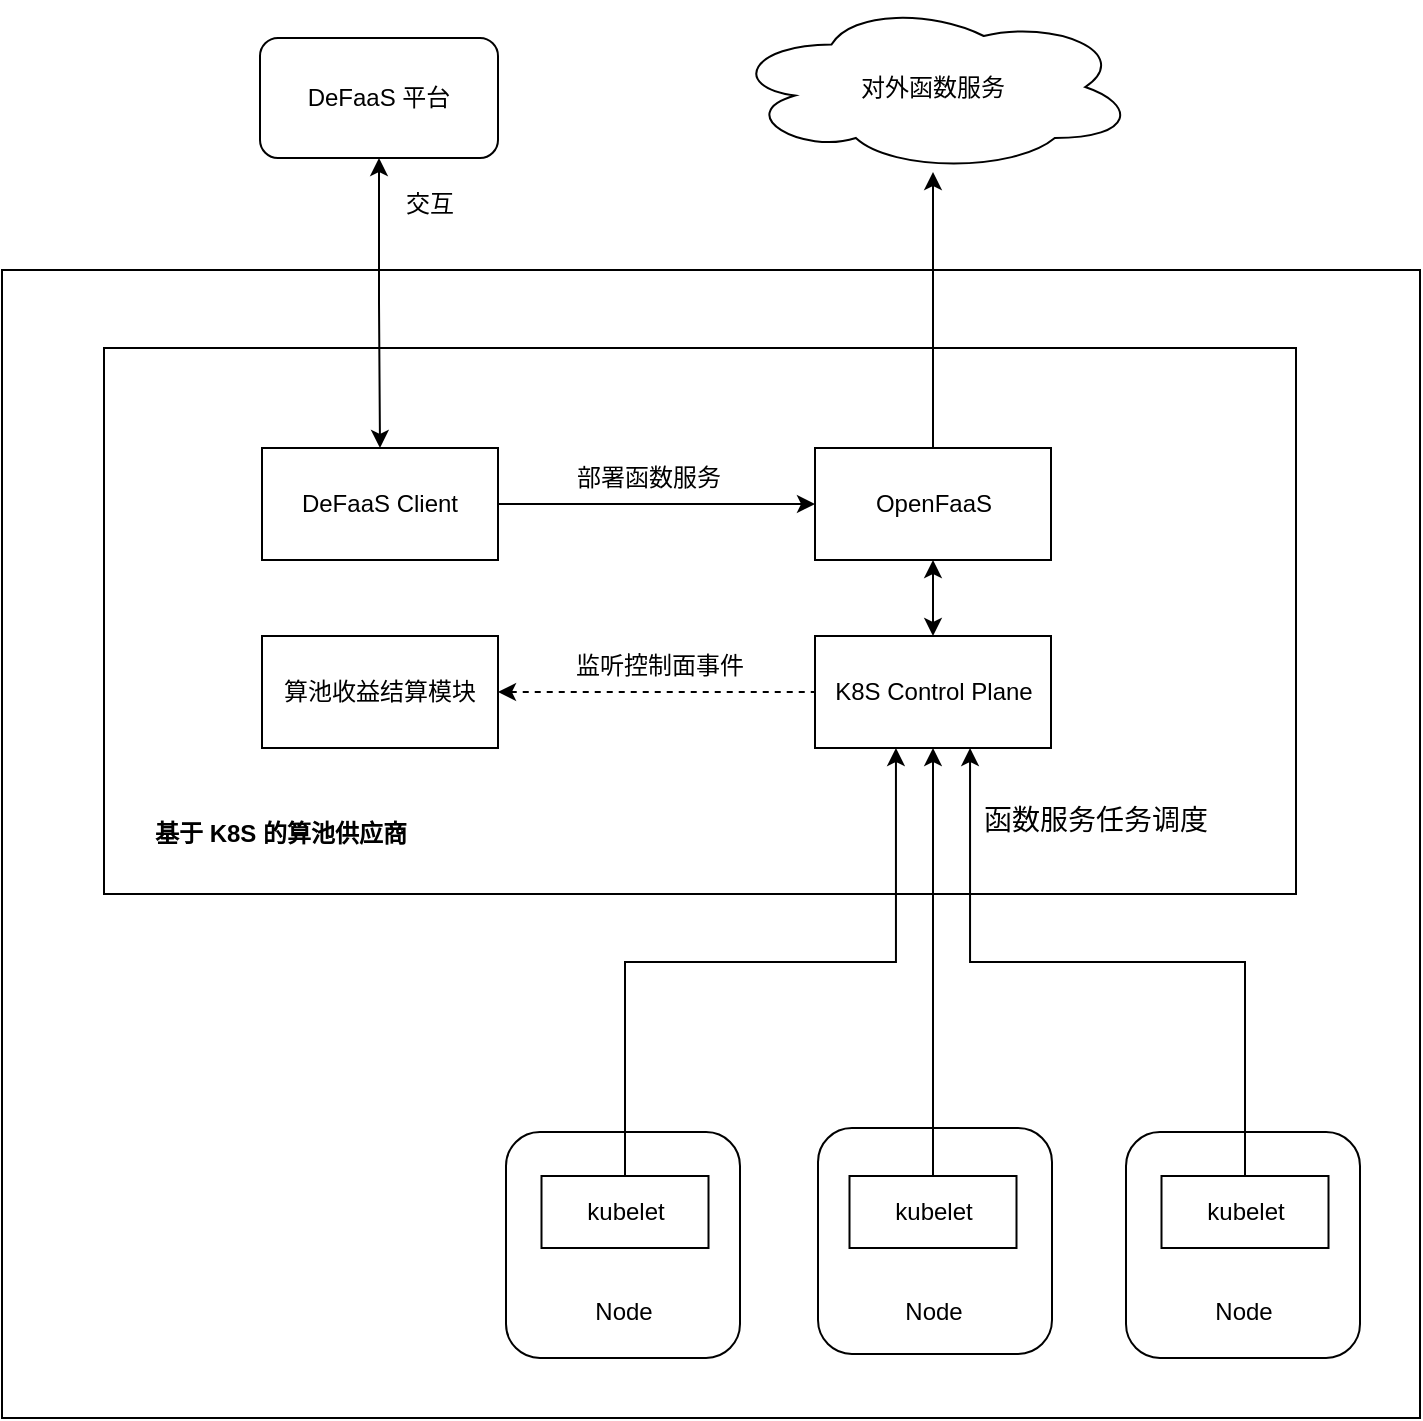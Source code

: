 <mxfile version="14.1.8" type="device"><diagram id="SSlRZFzaxpUiepgE_xWo" name="第 1 页"><mxGraphModel dx="1142" dy="806" grid="0" gridSize="10" guides="1" tooltips="1" connect="1" arrows="1" fold="1" page="1" pageScale="1" pageWidth="1920" pageHeight="1200" math="0" shadow="0"><root><mxCell id="0"/><mxCell id="1" parent="0"/><mxCell id="QUMcyluxvMN0dFcV3kBP-1" value="" style="rounded=0;whiteSpace=wrap;html=1;fontSize=14;" vertex="1" parent="1"><mxGeometry x="227" y="150" width="709" height="574" as="geometry"/></mxCell><mxCell id="QUMcyluxvMN0dFcV3kBP-4" value="" style="rounded=0;whiteSpace=wrap;html=1;fontSize=14;" vertex="1" parent="1"><mxGeometry x="278" y="189" width="596" height="273" as="geometry"/></mxCell><mxCell id="6cMCeLFBHYEs8tGhXKVg-70" value="" style="rounded=1;whiteSpace=wrap;html=1;" parent="1" vertex="1"><mxGeometry x="635" y="579" width="117" height="113" as="geometry"/></mxCell><mxCell id="6cMCeLFBHYEs8tGhXKVg-42" style="edgeStyle=orthogonalEdgeStyle;rounded=0;orthogonalLoop=1;jettySize=auto;html=1;entryX=0.5;entryY=0;entryDx=0;entryDy=0;startArrow=classic;startFill=1;" parent="1" source="6cMCeLFBHYEs8tGhXKVg-1" target="6cMCeLFBHYEs8tGhXKVg-40" edge="1"><mxGeometry relative="1" as="geometry"/></mxCell><mxCell id="6cMCeLFBHYEs8tGhXKVg-1" value="DeFaaS 平台" style="rounded=1;whiteSpace=wrap;html=1;" parent="1" vertex="1"><mxGeometry x="356" y="34" width="119" height="60" as="geometry"/></mxCell><mxCell id="6cMCeLFBHYEs8tGhXKVg-45" style="edgeStyle=orthogonalEdgeStyle;rounded=0;orthogonalLoop=1;jettySize=auto;html=1;startArrow=classic;startFill=1;endArrow=none;endFill=0;" parent="1" source="6cMCeLFBHYEs8tGhXKVg-3" target="6cMCeLFBHYEs8tGhXKVg-37" edge="1"><mxGeometry relative="1" as="geometry"/></mxCell><mxCell id="6cMCeLFBHYEs8tGhXKVg-3" value="对外函数服务" style="ellipse;shape=cloud;whiteSpace=wrap;html=1;" parent="1" vertex="1"><mxGeometry x="591" y="16" width="203" height="85" as="geometry"/></mxCell><mxCell id="6cMCeLFBHYEs8tGhXKVg-36" value="K8S Control Plane" style="rounded=0;whiteSpace=wrap;html=1;" parent="1" vertex="1"><mxGeometry x="633.5" y="333" width="118" height="56" as="geometry"/></mxCell><mxCell id="6cMCeLFBHYEs8tGhXKVg-46" style="edgeStyle=orthogonalEdgeStyle;rounded=0;orthogonalLoop=1;jettySize=auto;html=1;exitX=0.5;exitY=1;exitDx=0;exitDy=0;entryX=0.5;entryY=0;entryDx=0;entryDy=0;startArrow=classic;startFill=1;" parent="1" source="6cMCeLFBHYEs8tGhXKVg-37" target="6cMCeLFBHYEs8tGhXKVg-36" edge="1"><mxGeometry relative="1" as="geometry"/></mxCell><mxCell id="6cMCeLFBHYEs8tGhXKVg-37" value="OpenFaaS" style="rounded=0;whiteSpace=wrap;html=1;" parent="1" vertex="1"><mxGeometry x="633.5" y="239" width="118" height="56" as="geometry"/></mxCell><mxCell id="6cMCeLFBHYEs8tGhXKVg-47" style="edgeStyle=orthogonalEdgeStyle;rounded=0;orthogonalLoop=1;jettySize=auto;html=1;startArrow=classic;startFill=1;endArrow=none;endFill=0;dashed=1;" parent="1" source="6cMCeLFBHYEs8tGhXKVg-39" target="6cMCeLFBHYEs8tGhXKVg-36" edge="1"><mxGeometry relative="1" as="geometry"/></mxCell><mxCell id="6cMCeLFBHYEs8tGhXKVg-39" value="算池收益结算模块" style="rounded=0;whiteSpace=wrap;html=1;" parent="1" vertex="1"><mxGeometry x="357" y="333" width="118" height="56" as="geometry"/></mxCell><mxCell id="6cMCeLFBHYEs8tGhXKVg-44" style="edgeStyle=orthogonalEdgeStyle;rounded=0;orthogonalLoop=1;jettySize=auto;html=1;entryX=0;entryY=0.5;entryDx=0;entryDy=0;startArrow=none;startFill=0;" parent="1" source="6cMCeLFBHYEs8tGhXKVg-40" target="6cMCeLFBHYEs8tGhXKVg-37" edge="1"><mxGeometry relative="1" as="geometry"/></mxCell><mxCell id="6cMCeLFBHYEs8tGhXKVg-40" value="DeFaaS Client" style="rounded=0;whiteSpace=wrap;html=1;" parent="1" vertex="1"><mxGeometry x="357" y="239" width="118" height="56" as="geometry"/></mxCell><mxCell id="6cMCeLFBHYEs8tGhXKVg-96" style="edgeStyle=elbowEdgeStyle;rounded=0;orthogonalLoop=1;jettySize=auto;elbow=vertical;html=1;startArrow=none;startFill=0;endArrow=classic;endFill=1;entryX=0.5;entryY=1;entryDx=0;entryDy=0;" parent="1" source="6cMCeLFBHYEs8tGhXKVg-51" target="6cMCeLFBHYEs8tGhXKVg-36" edge="1"><mxGeometry relative="1" as="geometry"><mxPoint x="694" y="419" as="targetPoint"/></mxGeometry></mxCell><mxCell id="6cMCeLFBHYEs8tGhXKVg-51" value="kubelet" style="rounded=0;whiteSpace=wrap;html=1;" parent="1" vertex="1"><mxGeometry x="650.75" y="603" width="83.5" height="36" as="geometry"/></mxCell><mxCell id="6cMCeLFBHYEs8tGhXKVg-71" value="Node" style="text;html=1;strokeColor=none;fillColor=none;align=center;verticalAlign=middle;whiteSpace=wrap;rounded=0;" parent="1" vertex="1"><mxGeometry x="672.5" y="661" width="40" height="20" as="geometry"/></mxCell><mxCell id="6cMCeLFBHYEs8tGhXKVg-73" value="" style="rounded=1;whiteSpace=wrap;html=1;" parent="1" vertex="1"><mxGeometry x="789" y="581" width="117" height="113" as="geometry"/></mxCell><mxCell id="6cMCeLFBHYEs8tGhXKVg-92" style="edgeStyle=elbowEdgeStyle;rounded=0;orthogonalLoop=1;jettySize=auto;elbow=vertical;html=1;entryX=0.657;entryY=1;entryDx=0;entryDy=0;entryPerimeter=0;startArrow=none;startFill=0;endArrow=classic;endFill=1;" parent="1" source="6cMCeLFBHYEs8tGhXKVg-74" target="6cMCeLFBHYEs8tGhXKVg-36" edge="1"><mxGeometry relative="1" as="geometry"/></mxCell><mxCell id="6cMCeLFBHYEs8tGhXKVg-74" value="kubelet" style="rounded=0;whiteSpace=wrap;html=1;" parent="1" vertex="1"><mxGeometry x="806.75" y="603" width="83.5" height="36" as="geometry"/></mxCell><mxCell id="6cMCeLFBHYEs8tGhXKVg-75" value="Node" style="text;html=1;strokeColor=none;fillColor=none;align=center;verticalAlign=middle;whiteSpace=wrap;rounded=0;" parent="1" vertex="1"><mxGeometry x="827.5" y="661" width="40" height="20" as="geometry"/></mxCell><mxCell id="6cMCeLFBHYEs8tGhXKVg-76" value="" style="rounded=1;whiteSpace=wrap;html=1;" parent="1" vertex="1"><mxGeometry x="479" y="581" width="117" height="113" as="geometry"/></mxCell><mxCell id="6cMCeLFBHYEs8tGhXKVg-93" style="edgeStyle=elbowEdgeStyle;rounded=0;orthogonalLoop=1;jettySize=auto;elbow=vertical;html=1;entryX=0.343;entryY=1;entryDx=0;entryDy=0;entryPerimeter=0;startArrow=none;startFill=0;endArrow=classic;endFill=1;" parent="1" source="6cMCeLFBHYEs8tGhXKVg-77" target="6cMCeLFBHYEs8tGhXKVg-36" edge="1"><mxGeometry relative="1" as="geometry"/></mxCell><mxCell id="6cMCeLFBHYEs8tGhXKVg-77" value="kubelet" style="rounded=0;whiteSpace=wrap;html=1;" parent="1" vertex="1"><mxGeometry x="496.75" y="603" width="83.5" height="36" as="geometry"/></mxCell><mxCell id="6cMCeLFBHYEs8tGhXKVg-78" value="Node" style="text;html=1;strokeColor=none;fillColor=none;align=center;verticalAlign=middle;whiteSpace=wrap;rounded=0;" parent="1" vertex="1"><mxGeometry x="517.5" y="661" width="40" height="20" as="geometry"/></mxCell><mxCell id="6cMCeLFBHYEs8tGhXKVg-89" value="&lt;b&gt;基于 K8S 的算池供应商&lt;/b&gt;" style="text;html=1;strokeColor=none;fillColor=none;align=center;verticalAlign=middle;whiteSpace=wrap;rounded=0;" parent="1" vertex="1"><mxGeometry x="281" y="418" width="171" height="28" as="geometry"/></mxCell><mxCell id="SatGy1-Xf8orv5UjwY0O-1" value="交互" style="text;html=1;strokeColor=none;fillColor=none;align=center;verticalAlign=middle;whiteSpace=wrap;rounded=0;" parent="1" vertex="1"><mxGeometry x="421" y="107" width="40" height="20" as="geometry"/></mxCell><mxCell id="SatGy1-Xf8orv5UjwY0O-2" value="部署函数服务" style="text;html=1;strokeColor=none;fillColor=none;align=center;verticalAlign=middle;whiteSpace=wrap;rounded=0;" parent="1" vertex="1"><mxGeometry x="510" y="244" width="81" height="20" as="geometry"/></mxCell><mxCell id="SatGy1-Xf8orv5UjwY0O-4" value="监听控制面事件" style="text;html=1;strokeColor=none;fillColor=none;align=center;verticalAlign=middle;whiteSpace=wrap;rounded=0;" parent="1" vertex="1"><mxGeometry x="510" y="338" width="92" height="20" as="geometry"/></mxCell><mxCell id="QUMcyluxvMN0dFcV3kBP-5" value="函数服务任务调度" style="text;html=1;strokeColor=none;fillColor=none;align=center;verticalAlign=middle;whiteSpace=wrap;rounded=0;fontSize=14;" vertex="1" parent="1"><mxGeometry x="712.5" y="414" width="122" height="22" as="geometry"/></mxCell></root></mxGraphModel></diagram></mxfile>
